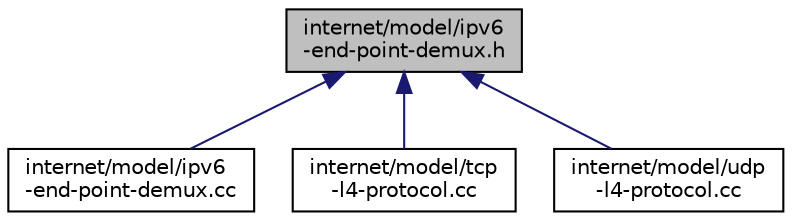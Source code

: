 digraph "internet/model/ipv6-end-point-demux.h"
{
  edge [fontname="Helvetica",fontsize="10",labelfontname="Helvetica",labelfontsize="10"];
  node [fontname="Helvetica",fontsize="10",shape=record];
  Node1 [label="internet/model/ipv6\l-end-point-demux.h",height=0.2,width=0.4,color="black", fillcolor="grey75", style="filled", fontcolor="black"];
  Node1 -> Node2 [dir="back",color="midnightblue",fontsize="10",style="solid"];
  Node2 [label="internet/model/ipv6\l-end-point-demux.cc",height=0.2,width=0.4,color="black", fillcolor="white", style="filled",URL="$da/d9d/ipv6-end-point-demux_8cc.html"];
  Node1 -> Node3 [dir="back",color="midnightblue",fontsize="10",style="solid"];
  Node3 [label="internet/model/tcp\l-l4-protocol.cc",height=0.2,width=0.4,color="black", fillcolor="white", style="filled",URL="$d3/d79/tcp-l4-protocol_8cc.html"];
  Node1 -> Node4 [dir="back",color="midnightblue",fontsize="10",style="solid"];
  Node4 [label="internet/model/udp\l-l4-protocol.cc",height=0.2,width=0.4,color="black", fillcolor="white", style="filled",URL="$df/d75/udp-l4-protocol_8cc.html"];
}
